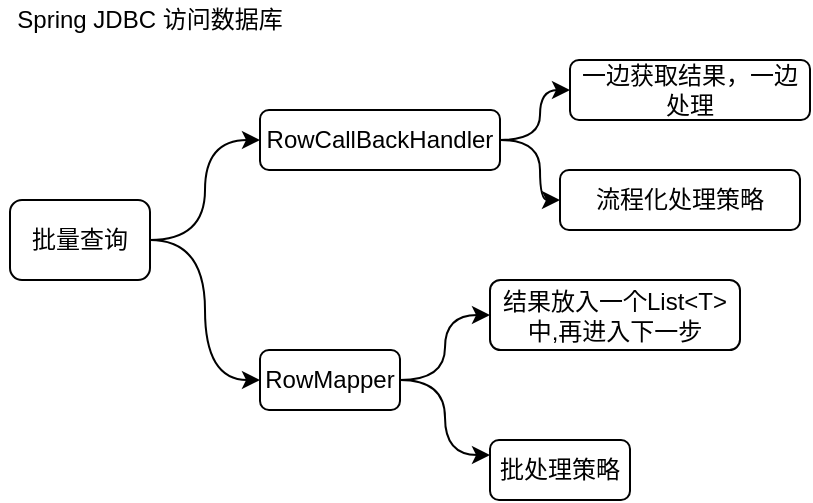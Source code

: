 <mxfile version="10.6.0" type="github"><diagram id="U_uc7WhLJXJHPIr5MPOA" name="第 1 页"><mxGraphModel dx="906" dy="471" grid="1" gridSize="10" guides="1" tooltips="1" connect="1" arrows="1" fold="1" page="1" pageScale="1" pageWidth="827" pageHeight="1169" math="0" shadow="0"><root><mxCell id="0"/><mxCell id="1" parent="0"/><mxCell id="Y12sI5RA3aY9CeDuTI4g-1" value="Spring JDBC 访问数据库" style="text;html=1;strokeColor=none;fillColor=none;align=center;verticalAlign=middle;whiteSpace=wrap;rounded=0;" vertex="1" parent="1"><mxGeometry x="20" y="20" width="150" height="20" as="geometry"/></mxCell><mxCell id="Y12sI5RA3aY9CeDuTI4g-4" value="" style="edgeStyle=orthogonalEdgeStyle;rounded=0;orthogonalLoop=1;jettySize=auto;html=1;entryX=0;entryY=0.5;entryDx=0;entryDy=0;curved=1;" edge="1" parent="1" source="Y12sI5RA3aY9CeDuTI4g-2" target="Y12sI5RA3aY9CeDuTI4g-3"><mxGeometry relative="1" as="geometry"/></mxCell><mxCell id="Y12sI5RA3aY9CeDuTI4g-6" value="" style="edgeStyle=orthogonalEdgeStyle;rounded=0;orthogonalLoop=1;jettySize=auto;html=1;entryX=0;entryY=0.5;entryDx=0;entryDy=0;curved=1;" edge="1" parent="1" source="Y12sI5RA3aY9CeDuTI4g-2" target="Y12sI5RA3aY9CeDuTI4g-5"><mxGeometry relative="1" as="geometry"/></mxCell><mxCell id="Y12sI5RA3aY9CeDuTI4g-2" value="批量查询" style="rounded=1;whiteSpace=wrap;html=1;" vertex="1" parent="1"><mxGeometry x="25" y="120" width="70" height="40" as="geometry"/></mxCell><mxCell id="Y12sI5RA3aY9CeDuTI4g-10" value="" style="edgeStyle=orthogonalEdgeStyle;curved=1;rounded=0;orthogonalLoop=1;jettySize=auto;html=1;" edge="1" parent="1" source="Y12sI5RA3aY9CeDuTI4g-5" target="Y12sI5RA3aY9CeDuTI4g-9"><mxGeometry relative="1" as="geometry"/></mxCell><mxCell id="Y12sI5RA3aY9CeDuTI4g-17" value="" style="edgeStyle=orthogonalEdgeStyle;curved=1;rounded=0;orthogonalLoop=1;jettySize=auto;html=1;entryX=0;entryY=0.25;entryDx=0;entryDy=0;" edge="1" parent="1" source="Y12sI5RA3aY9CeDuTI4g-5" target="Y12sI5RA3aY9CeDuTI4g-16"><mxGeometry relative="1" as="geometry"/></mxCell><mxCell id="Y12sI5RA3aY9CeDuTI4g-5" value="RowMapper&lt;br&gt;" style="rounded=1;whiteSpace=wrap;html=1;" vertex="1" parent="1"><mxGeometry x="150" y="195" width="70" height="30" as="geometry"/></mxCell><mxCell id="Y12sI5RA3aY9CeDuTI4g-16" value="批处理策略" style="rounded=1;whiteSpace=wrap;html=1;" vertex="1" parent="1"><mxGeometry x="265" y="240" width="70" height="30" as="geometry"/></mxCell><mxCell id="Y12sI5RA3aY9CeDuTI4g-9" value="结果放入一个List&amp;lt;T&amp;gt;中,再进入下一步" style="rounded=1;whiteSpace=wrap;html=1;" vertex="1" parent="1"><mxGeometry x="265" y="160" width="125" height="35" as="geometry"/></mxCell><mxCell id="Y12sI5RA3aY9CeDuTI4g-8" value="" style="edgeStyle=orthogonalEdgeStyle;curved=1;rounded=0;orthogonalLoop=1;jettySize=auto;html=1;" edge="1" parent="1" source="Y12sI5RA3aY9CeDuTI4g-3" target="Y12sI5RA3aY9CeDuTI4g-7"><mxGeometry relative="1" as="geometry"/></mxCell><mxCell id="Y12sI5RA3aY9CeDuTI4g-15" style="edgeStyle=orthogonalEdgeStyle;curved=1;rounded=0;orthogonalLoop=1;jettySize=auto;html=1;entryX=0;entryY=0.5;entryDx=0;entryDy=0;" edge="1" parent="1" source="Y12sI5RA3aY9CeDuTI4g-3" target="Y12sI5RA3aY9CeDuTI4g-13"><mxGeometry relative="1" as="geometry"/></mxCell><mxCell id="Y12sI5RA3aY9CeDuTI4g-3" value="RowCallBackHandler" style="rounded=1;whiteSpace=wrap;html=1;" vertex="1" parent="1"><mxGeometry x="150" y="75" width="120" height="30" as="geometry"/></mxCell><mxCell id="Y12sI5RA3aY9CeDuTI4g-7" value="一边获取结果，一边处理" style="rounded=1;whiteSpace=wrap;html=1;" vertex="1" parent="1"><mxGeometry x="305" y="50" width="120" height="30" as="geometry"/></mxCell><mxCell id="Y12sI5RA3aY9CeDuTI4g-13" value="流程化处理策略" style="rounded=1;whiteSpace=wrap;html=1;" vertex="1" parent="1"><mxGeometry x="300" y="105" width="120" height="30" as="geometry"/></mxCell></root></mxGraphModel></diagram></mxfile>